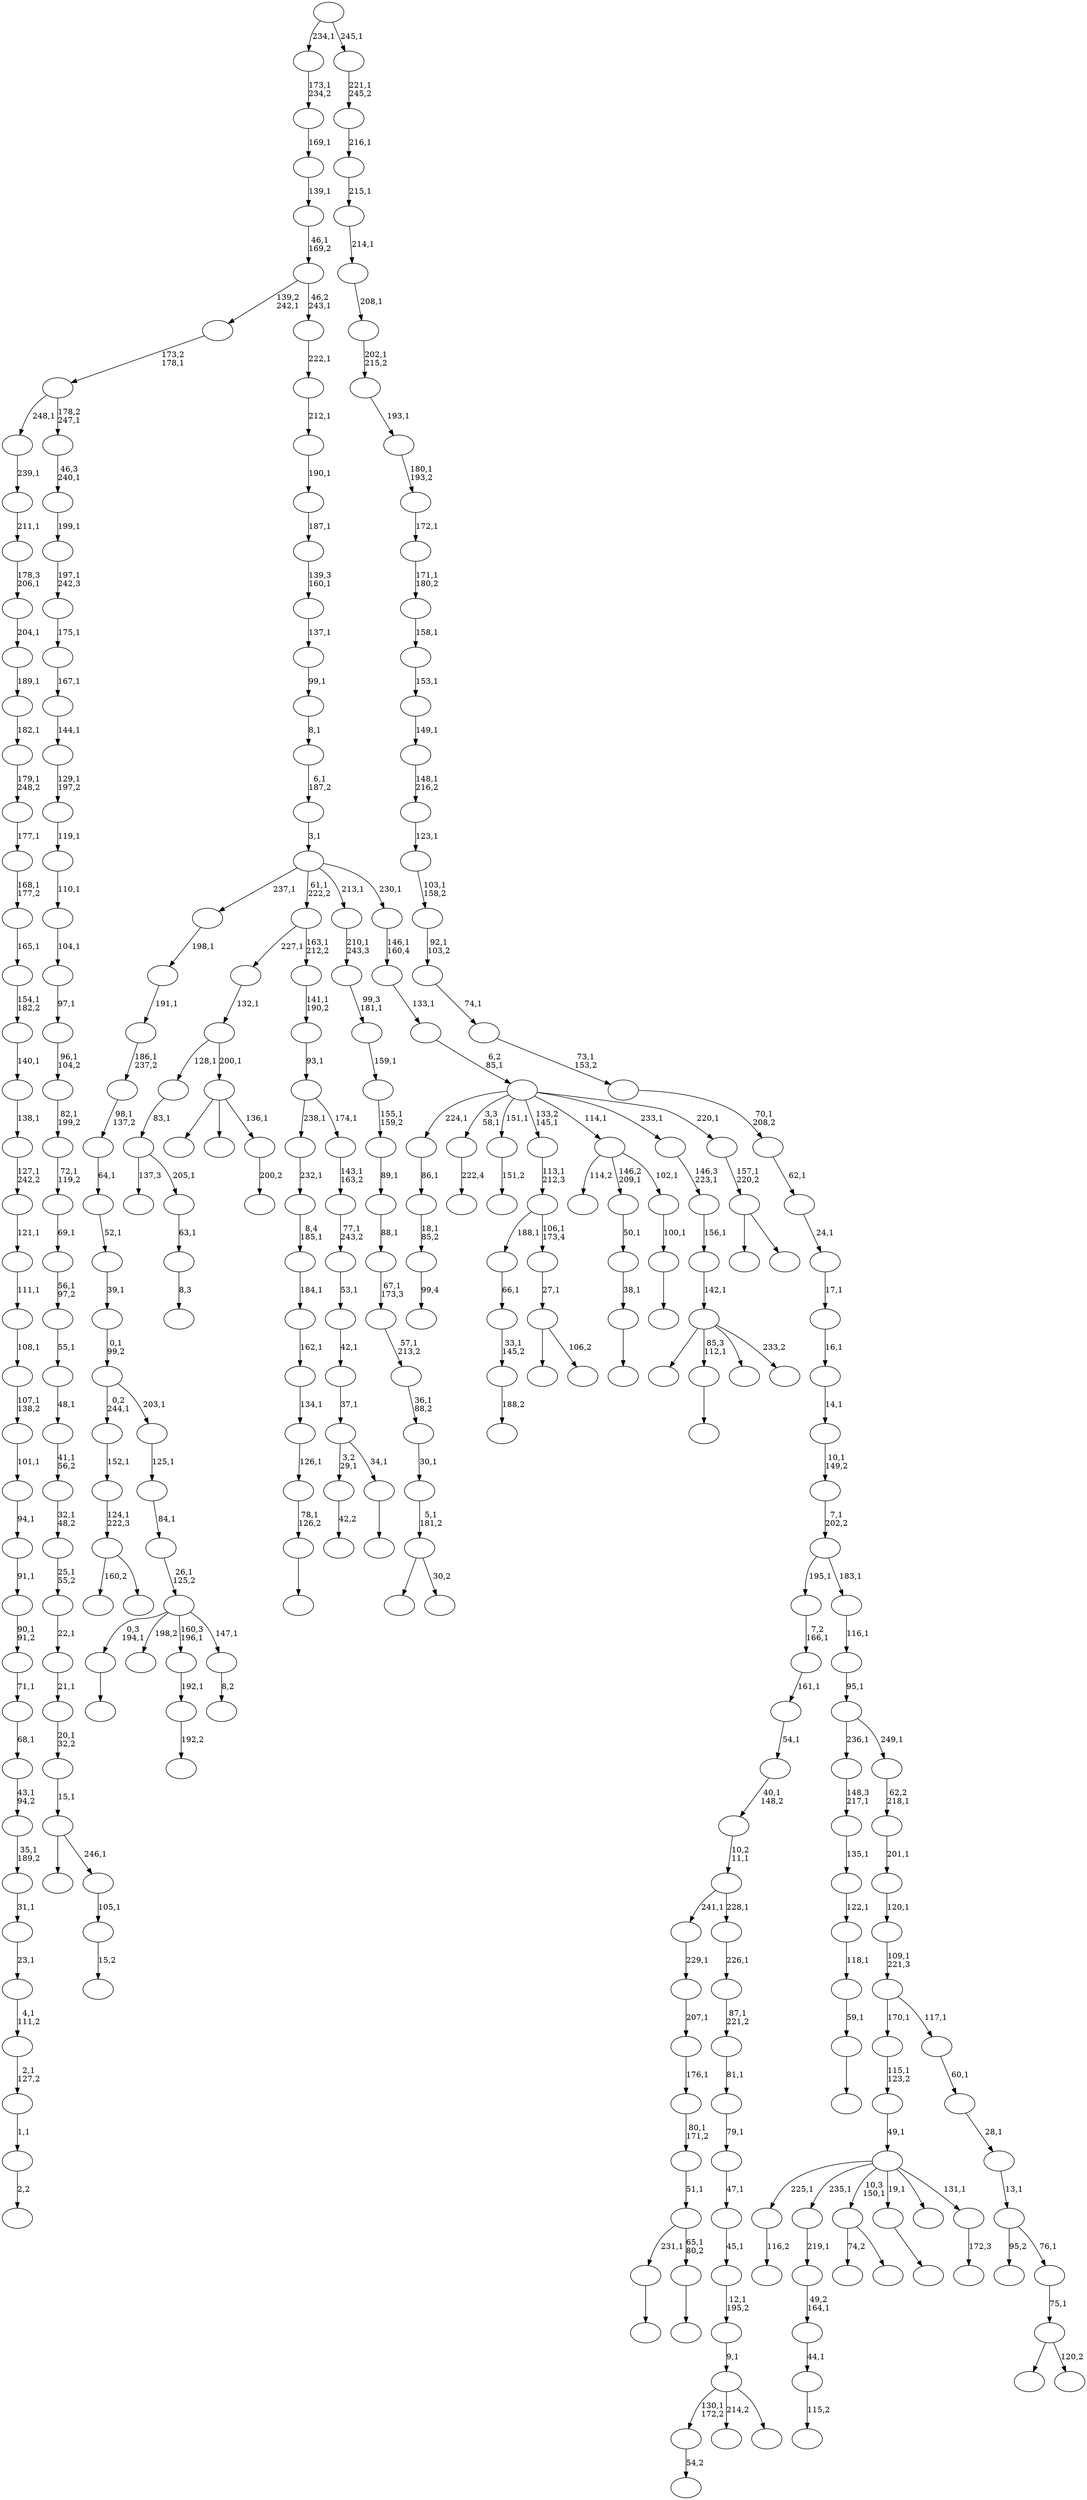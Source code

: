 digraph T {
	300 [label=""]
	299 [label=""]
	298 [label=""]
	297 [label=""]
	296 [label=""]
	295 [label=""]
	294 [label=""]
	293 [label=""]
	292 [label=""]
	291 [label=""]
	290 [label=""]
	289 [label=""]
	288 [label=""]
	287 [label=""]
	286 [label=""]
	285 [label=""]
	284 [label=""]
	283 [label=""]
	282 [label=""]
	281 [label=""]
	280 [label=""]
	279 [label=""]
	278 [label=""]
	277 [label=""]
	276 [label=""]
	275 [label=""]
	274 [label=""]
	273 [label=""]
	272 [label=""]
	271 [label=""]
	270 [label=""]
	269 [label=""]
	268 [label=""]
	267 [label=""]
	266 [label=""]
	265 [label=""]
	264 [label=""]
	263 [label=""]
	262 [label=""]
	261 [label=""]
	260 [label=""]
	259 [label=""]
	258 [label=""]
	257 [label=""]
	256 [label=""]
	255 [label=""]
	254 [label=""]
	253 [label=""]
	252 [label=""]
	251 [label=""]
	250 [label=""]
	249 [label=""]
	248 [label=""]
	247 [label=""]
	246 [label=""]
	245 [label=""]
	244 [label=""]
	243 [label=""]
	242 [label=""]
	241 [label=""]
	240 [label=""]
	239 [label=""]
	238 [label=""]
	237 [label=""]
	236 [label=""]
	235 [label=""]
	234 [label=""]
	233 [label=""]
	232 [label=""]
	231 [label=""]
	230 [label=""]
	229 [label=""]
	228 [label=""]
	227 [label=""]
	226 [label=""]
	225 [label=""]
	224 [label=""]
	223 [label=""]
	222 [label=""]
	221 [label=""]
	220 [label=""]
	219 [label=""]
	218 [label=""]
	217 [label=""]
	216 [label=""]
	215 [label=""]
	214 [label=""]
	213 [label=""]
	212 [label=""]
	211 [label=""]
	210 [label=""]
	209 [label=""]
	208 [label=""]
	207 [label=""]
	206 [label=""]
	205 [label=""]
	204 [label=""]
	203 [label=""]
	202 [label=""]
	201 [label=""]
	200 [label=""]
	199 [label=""]
	198 [label=""]
	197 [label=""]
	196 [label=""]
	195 [label=""]
	194 [label=""]
	193 [label=""]
	192 [label=""]
	191 [label=""]
	190 [label=""]
	189 [label=""]
	188 [label=""]
	187 [label=""]
	186 [label=""]
	185 [label=""]
	184 [label=""]
	183 [label=""]
	182 [label=""]
	181 [label=""]
	180 [label=""]
	179 [label=""]
	178 [label=""]
	177 [label=""]
	176 [label=""]
	175 [label=""]
	174 [label=""]
	173 [label=""]
	172 [label=""]
	171 [label=""]
	170 [label=""]
	169 [label=""]
	168 [label=""]
	167 [label=""]
	166 [label=""]
	165 [label=""]
	164 [label=""]
	163 [label=""]
	162 [label=""]
	161 [label=""]
	160 [label=""]
	159 [label=""]
	158 [label=""]
	157 [label=""]
	156 [label=""]
	155 [label=""]
	154 [label=""]
	153 [label=""]
	152 [label=""]
	151 [label=""]
	150 [label=""]
	149 [label=""]
	148 [label=""]
	147 [label=""]
	146 [label=""]
	145 [label=""]
	144 [label=""]
	143 [label=""]
	142 [label=""]
	141 [label=""]
	140 [label=""]
	139 [label=""]
	138 [label=""]
	137 [label=""]
	136 [label=""]
	135 [label=""]
	134 [label=""]
	133 [label=""]
	132 [label=""]
	131 [label=""]
	130 [label=""]
	129 [label=""]
	128 [label=""]
	127 [label=""]
	126 [label=""]
	125 [label=""]
	124 [label=""]
	123 [label=""]
	122 [label=""]
	121 [label=""]
	120 [label=""]
	119 [label=""]
	118 [label=""]
	117 [label=""]
	116 [label=""]
	115 [label=""]
	114 [label=""]
	113 [label=""]
	112 [label=""]
	111 [label=""]
	110 [label=""]
	109 [label=""]
	108 [label=""]
	107 [label=""]
	106 [label=""]
	105 [label=""]
	104 [label=""]
	103 [label=""]
	102 [label=""]
	101 [label=""]
	100 [label=""]
	99 [label=""]
	98 [label=""]
	97 [label=""]
	96 [label=""]
	95 [label=""]
	94 [label=""]
	93 [label=""]
	92 [label=""]
	91 [label=""]
	90 [label=""]
	89 [label=""]
	88 [label=""]
	87 [label=""]
	86 [label=""]
	85 [label=""]
	84 [label=""]
	83 [label=""]
	82 [label=""]
	81 [label=""]
	80 [label=""]
	79 [label=""]
	78 [label=""]
	77 [label=""]
	76 [label=""]
	75 [label=""]
	74 [label=""]
	73 [label=""]
	72 [label=""]
	71 [label=""]
	70 [label=""]
	69 [label=""]
	68 [label=""]
	67 [label=""]
	66 [label=""]
	65 [label=""]
	64 [label=""]
	63 [label=""]
	62 [label=""]
	61 [label=""]
	60 [label=""]
	59 [label=""]
	58 [label=""]
	57 [label=""]
	56 [label=""]
	55 [label=""]
	54 [label=""]
	53 [label=""]
	52 [label=""]
	51 [label=""]
	50 [label=""]
	49 [label=""]
	48 [label=""]
	47 [label=""]
	46 [label=""]
	45 [label=""]
	44 [label=""]
	43 [label=""]
	42 [label=""]
	41 [label=""]
	40 [label=""]
	39 [label=""]
	38 [label=""]
	37 [label=""]
	36 [label=""]
	35 [label=""]
	34 [label=""]
	33 [label=""]
	32 [label=""]
	31 [label=""]
	30 [label=""]
	29 [label=""]
	28 [label=""]
	27 [label=""]
	26 [label=""]
	25 [label=""]
	24 [label=""]
	23 [label=""]
	22 [label=""]
	21 [label=""]
	20 [label=""]
	19 [label=""]
	18 [label=""]
	17 [label=""]
	16 [label=""]
	15 [label=""]
	14 [label=""]
	13 [label=""]
	12 [label=""]
	11 [label=""]
	10 [label=""]
	9 [label=""]
	8 [label=""]
	7 [label=""]
	6 [label=""]
	5 [label=""]
	4 [label=""]
	3 [label=""]
	2 [label=""]
	1 [label=""]
	0 [label=""]
	296 -> 297 [label="54,2"]
	294 -> 295 [label="116,2"]
	292 -> 293 [label="2,2"]
	291 -> 292 [label="1,1"]
	290 -> 291 [label="2,1\n127,2"]
	289 -> 290 [label="4,1\n111,2"]
	288 -> 289 [label="23,1"]
	287 -> 288 [label="31,1"]
	286 -> 287 [label="35,1\n189,2"]
	285 -> 286 [label="43,1\n94,2"]
	284 -> 285 [label="68,1"]
	283 -> 284 [label="71,1"]
	282 -> 283 [label="90,1\n91,2"]
	281 -> 282 [label="91,1"]
	280 -> 281 [label="94,1"]
	279 -> 280 [label="101,1"]
	278 -> 279 [label="107,1\n138,2"]
	277 -> 278 [label="108,1"]
	276 -> 277 [label="111,1"]
	275 -> 276 [label="121,1"]
	274 -> 275 [label="127,1\n242,2"]
	273 -> 274 [label="138,1"]
	272 -> 273 [label="140,1"]
	271 -> 272 [label="154,1\n182,2"]
	270 -> 271 [label="165,1"]
	269 -> 270 [label="168,1\n177,2"]
	268 -> 269 [label="177,1"]
	267 -> 268 [label="179,1\n248,2"]
	266 -> 267 [label="182,1"]
	265 -> 266 [label="189,1"]
	264 -> 265 [label="204,1"]
	263 -> 264 [label="178,3\n206,1"]
	262 -> 263 [label="211,1"]
	261 -> 262 [label="239,1"]
	257 -> 258 [label=""]
	255 -> 256 [label=""]
	254 -> 255 [label="78,1\n126,2"]
	253 -> 254 [label="126,1"]
	252 -> 253 [label="134,1"]
	251 -> 252 [label="162,1"]
	250 -> 251 [label="184,1"]
	249 -> 250 [label="8,4\n185,1"]
	248 -> 249 [label="232,1"]
	245 -> 246 [label="99,4"]
	244 -> 245 [label="18,1\n85,2"]
	243 -> 244 [label="86,1"]
	240 -> 241 [label="222,4"]
	237 -> 238 [label="188,2"]
	236 -> 237 [label="33,1\n145,2"]
	235 -> 236 [label="66,1"]
	233 -> 234 [label=""]
	230 -> 231 [label="8,3"]
	229 -> 230 [label="63,1"]
	228 -> 299 [label="137,3"]
	228 -> 229 [label="205,1"]
	227 -> 228 [label="83,1"]
	223 -> 224 [label="200,2"]
	222 -> 300 [label=""]
	222 -> 239 [label=""]
	222 -> 223 [label="136,1"]
	221 -> 227 [label="128,1"]
	221 -> 222 [label="200,1"]
	220 -> 221 [label="132,1"]
	218 -> 219 [label=""]
	217 -> 257 [label="231,1"]
	217 -> 218 [label="65,1\n80,2"]
	216 -> 217 [label="51,1"]
	215 -> 216 [label="80,1\n171,2"]
	214 -> 215 [label="176,1"]
	213 -> 214 [label="207,1"]
	212 -> 213 [label="229,1"]
	210 -> 211 [label="151,2"]
	208 -> 209 [label=""]
	206 -> 207 [label="115,2"]
	205 -> 206 [label="44,1"]
	204 -> 205 [label="49,2\n164,1"]
	203 -> 204 [label="219,1"]
	200 -> 201 [label="192,2"]
	199 -> 200 [label="192,1"]
	197 -> 198 [label=""]
	196 -> 197 [label="59,1"]
	195 -> 196 [label="118,1"]
	194 -> 195 [label="122,1"]
	193 -> 194 [label="135,1"]
	192 -> 193 [label="148,3\n217,1"]
	188 -> 189 [label="42,2"]
	186 -> 225 [label="160,2"]
	186 -> 187 [label=""]
	185 -> 186 [label="124,1\n222,3"]
	184 -> 185 [label="152,1"]
	182 -> 183 [label=""]
	181 -> 182 [label="38,1"]
	180 -> 181 [label="50,1"]
	178 -> 179 [label="8,2"]
	177 -> 233 [label="0,3\n194,1"]
	177 -> 232 [label="198,2"]
	177 -> 199 [label="160,3\n196,1"]
	177 -> 178 [label="147,1"]
	176 -> 177 [label="26,1\n125,2"]
	175 -> 176 [label="84,1"]
	174 -> 175 [label="125,1"]
	173 -> 184 [label="0,2\n244,1"]
	173 -> 174 [label="203,1"]
	172 -> 173 [label="0,1\n99,2"]
	171 -> 172 [label="39,1"]
	170 -> 171 [label="52,1"]
	169 -> 170 [label="64,1"]
	168 -> 169 [label="98,1\n137,2"]
	167 -> 168 [label="186,1\n237,2"]
	166 -> 167 [label="191,1"]
	165 -> 166 [label="198,1"]
	163 -> 226 [label=""]
	163 -> 164 [label="106,2"]
	162 -> 163 [label="27,1"]
	161 -> 235 [label="188,1"]
	161 -> 162 [label="106,1\n173,4"]
	160 -> 161 [label="113,1\n212,3"]
	158 -> 296 [label="130,1\n172,2"]
	158 -> 260 [label="214,2"]
	158 -> 159 [label=""]
	157 -> 158 [label="9,1"]
	156 -> 157 [label="12,1\n195,2"]
	155 -> 156 [label="45,1"]
	154 -> 155 [label="47,1"]
	153 -> 154 [label="79,1"]
	152 -> 153 [label="81,1"]
	151 -> 152 [label="87,1\n221,2"]
	150 -> 151 [label="226,1"]
	149 -> 212 [label="241,1"]
	149 -> 150 [label="228,1"]
	148 -> 149 [label="10,2\n11,1"]
	147 -> 148 [label="40,1\n148,2"]
	146 -> 147 [label="54,1"]
	145 -> 146 [label="161,1"]
	144 -> 145 [label="7,2\n166,1"]
	142 -> 143 [label="15,2"]
	141 -> 142 [label="105,1"]
	140 -> 191 [label=""]
	140 -> 141 [label="246,1"]
	139 -> 140 [label="15,1"]
	138 -> 139 [label="20,1\n32,2"]
	137 -> 138 [label="21,1"]
	136 -> 137 [label="22,1"]
	135 -> 136 [label="25,1\n55,2"]
	134 -> 135 [label="32,1\n48,2"]
	133 -> 134 [label="41,1\n56,2"]
	132 -> 133 [label="48,1"]
	131 -> 132 [label="55,1"]
	130 -> 131 [label="56,1\n97,2"]
	129 -> 130 [label="69,1"]
	128 -> 129 [label="72,1\n119,2"]
	127 -> 128 [label="82,1\n199,2"]
	126 -> 127 [label="96,1\n104,2"]
	125 -> 126 [label="97,1"]
	124 -> 125 [label="104,1"]
	123 -> 124 [label="110,1"]
	122 -> 123 [label="119,1"]
	121 -> 122 [label="129,1\n197,2"]
	120 -> 121 [label="144,1"]
	119 -> 120 [label="167,1"]
	118 -> 119 [label="175,1"]
	117 -> 118 [label="197,1\n242,3"]
	116 -> 117 [label="199,1"]
	115 -> 116 [label="46,3\n240,1"]
	114 -> 261 [label="248,1"]
	114 -> 115 [label="178,2\n247,1"]
	113 -> 114 [label="173,2\n178,1"]
	111 -> 112 [label=""]
	110 -> 188 [label="3,2\n29,1"]
	110 -> 111 [label="34,1"]
	109 -> 110 [label="37,1"]
	108 -> 109 [label="42,1"]
	107 -> 108 [label="53,1"]
	106 -> 107 [label="77,1\n243,2"]
	105 -> 106 [label="143,1\n163,2"]
	104 -> 248 [label="238,1"]
	104 -> 105 [label="174,1"]
	103 -> 104 [label="93,1"]
	102 -> 103 [label="141,1\n190,2"]
	101 -> 220 [label="227,1"]
	101 -> 102 [label="163,1\n212,2"]
	99 -> 202 [label="74,2"]
	99 -> 100 [label=""]
	97 -> 98 [label=""]
	95 -> 96 [label=""]
	94 -> 95 [label="100,1"]
	93 -> 247 [label="114,2"]
	93 -> 180 [label="146,2\n209,1"]
	93 -> 94 [label="102,1"]
	89 -> 190 [label=""]
	89 -> 90 [label="30,2"]
	88 -> 89 [label="5,1\n181,2"]
	87 -> 88 [label="30,1"]
	86 -> 87 [label="36,1\n88,2"]
	85 -> 86 [label="57,1\n213,2"]
	84 -> 85 [label="67,1\n173,3"]
	83 -> 84 [label="88,1"]
	82 -> 83 [label="89,1"]
	81 -> 82 [label="155,1\n159,2"]
	80 -> 81 [label="159,1"]
	79 -> 80 [label="99,3\n181,1"]
	78 -> 79 [label="210,1\n243,3"]
	75 -> 298 [label=""]
	75 -> 208 [label="85,3\n112,1"]
	75 -> 92 [label=""]
	75 -> 76 [label="233,2"]
	74 -> 75 [label="142,1"]
	73 -> 74 [label="156,1"]
	72 -> 73 [label="146,3\n223,1"]
	70 -> 71 [label="172,3"]
	69 -> 294 [label="225,1"]
	69 -> 203 [label="235,1"]
	69 -> 99 [label="10,3\n150,1"]
	69 -> 97 [label="19,1"]
	69 -> 77 [label=""]
	69 -> 70 [label="131,1"]
	68 -> 69 [label="49,1"]
	67 -> 68 [label="115,1\n123,2"]
	65 -> 242 [label=""]
	65 -> 66 [label=""]
	64 -> 65 [label="157,1\n220,2"]
	63 -> 243 [label="224,1"]
	63 -> 240 [label="3,3\n58,1"]
	63 -> 210 [label="151,1"]
	63 -> 160 [label="133,2\n145,1"]
	63 -> 93 [label="114,1"]
	63 -> 72 [label="233,1"]
	63 -> 64 [label="220,1"]
	62 -> 63 [label="6,2\n85,1"]
	61 -> 62 [label="133,1"]
	60 -> 61 [label="146,1\n160,4"]
	59 -> 165 [label="237,1"]
	59 -> 101 [label="61,1\n222,2"]
	59 -> 78 [label="213,1"]
	59 -> 60 [label="230,1"]
	58 -> 59 [label="3,1"]
	57 -> 58 [label="6,1\n187,2"]
	56 -> 57 [label="8,1"]
	55 -> 56 [label="99,1"]
	54 -> 55 [label="137,1"]
	53 -> 54 [label="139,3\n160,1"]
	52 -> 53 [label="187,1"]
	51 -> 52 [label="190,1"]
	50 -> 51 [label="212,1"]
	49 -> 50 [label="222,1"]
	48 -> 113 [label="139,2\n242,1"]
	48 -> 49 [label="46,2\n243,1"]
	47 -> 48 [label="46,1\n169,2"]
	46 -> 47 [label="139,1"]
	45 -> 46 [label="169,1"]
	44 -> 45 [label="173,1\n234,2"]
	42 -> 259 [label=""]
	42 -> 43 [label="120,2"]
	41 -> 42 [label="75,1"]
	40 -> 91 [label="95,2"]
	40 -> 41 [label="76,1"]
	39 -> 40 [label="13,1"]
	38 -> 39 [label="28,1"]
	37 -> 38 [label="60,1"]
	36 -> 67 [label="170,1"]
	36 -> 37 [label="117,1"]
	35 -> 36 [label="109,1\n221,3"]
	34 -> 35 [label="120,1"]
	33 -> 34 [label="201,1"]
	32 -> 33 [label="62,2\n218,1"]
	31 -> 192 [label="236,1"]
	31 -> 32 [label="249,1"]
	30 -> 31 [label="95,1"]
	29 -> 30 [label="116,1"]
	28 -> 144 [label="195,1"]
	28 -> 29 [label="183,1"]
	27 -> 28 [label="7,1\n202,2"]
	26 -> 27 [label="10,1\n149,2"]
	25 -> 26 [label="14,1"]
	24 -> 25 [label="16,1"]
	23 -> 24 [label="17,1"]
	22 -> 23 [label="24,1"]
	21 -> 22 [label="62,1"]
	20 -> 21 [label="70,1\n208,2"]
	19 -> 20 [label="73,1\n153,2"]
	18 -> 19 [label="74,1"]
	17 -> 18 [label="92,1\n103,2"]
	16 -> 17 [label="103,1\n158,2"]
	15 -> 16 [label="123,1"]
	14 -> 15 [label="148,1\n216,2"]
	13 -> 14 [label="149,1"]
	12 -> 13 [label="153,1"]
	11 -> 12 [label="158,1"]
	10 -> 11 [label="171,1\n180,2"]
	9 -> 10 [label="172,1"]
	8 -> 9 [label="180,1\n193,2"]
	7 -> 8 [label="193,1"]
	6 -> 7 [label="202,1\n215,2"]
	5 -> 6 [label="208,1"]
	4 -> 5 [label="214,1"]
	3 -> 4 [label="215,1"]
	2 -> 3 [label="216,1"]
	1 -> 2 [label="221,1\n245,2"]
	0 -> 44 [label="234,1"]
	0 -> 1 [label="245,1"]
}
